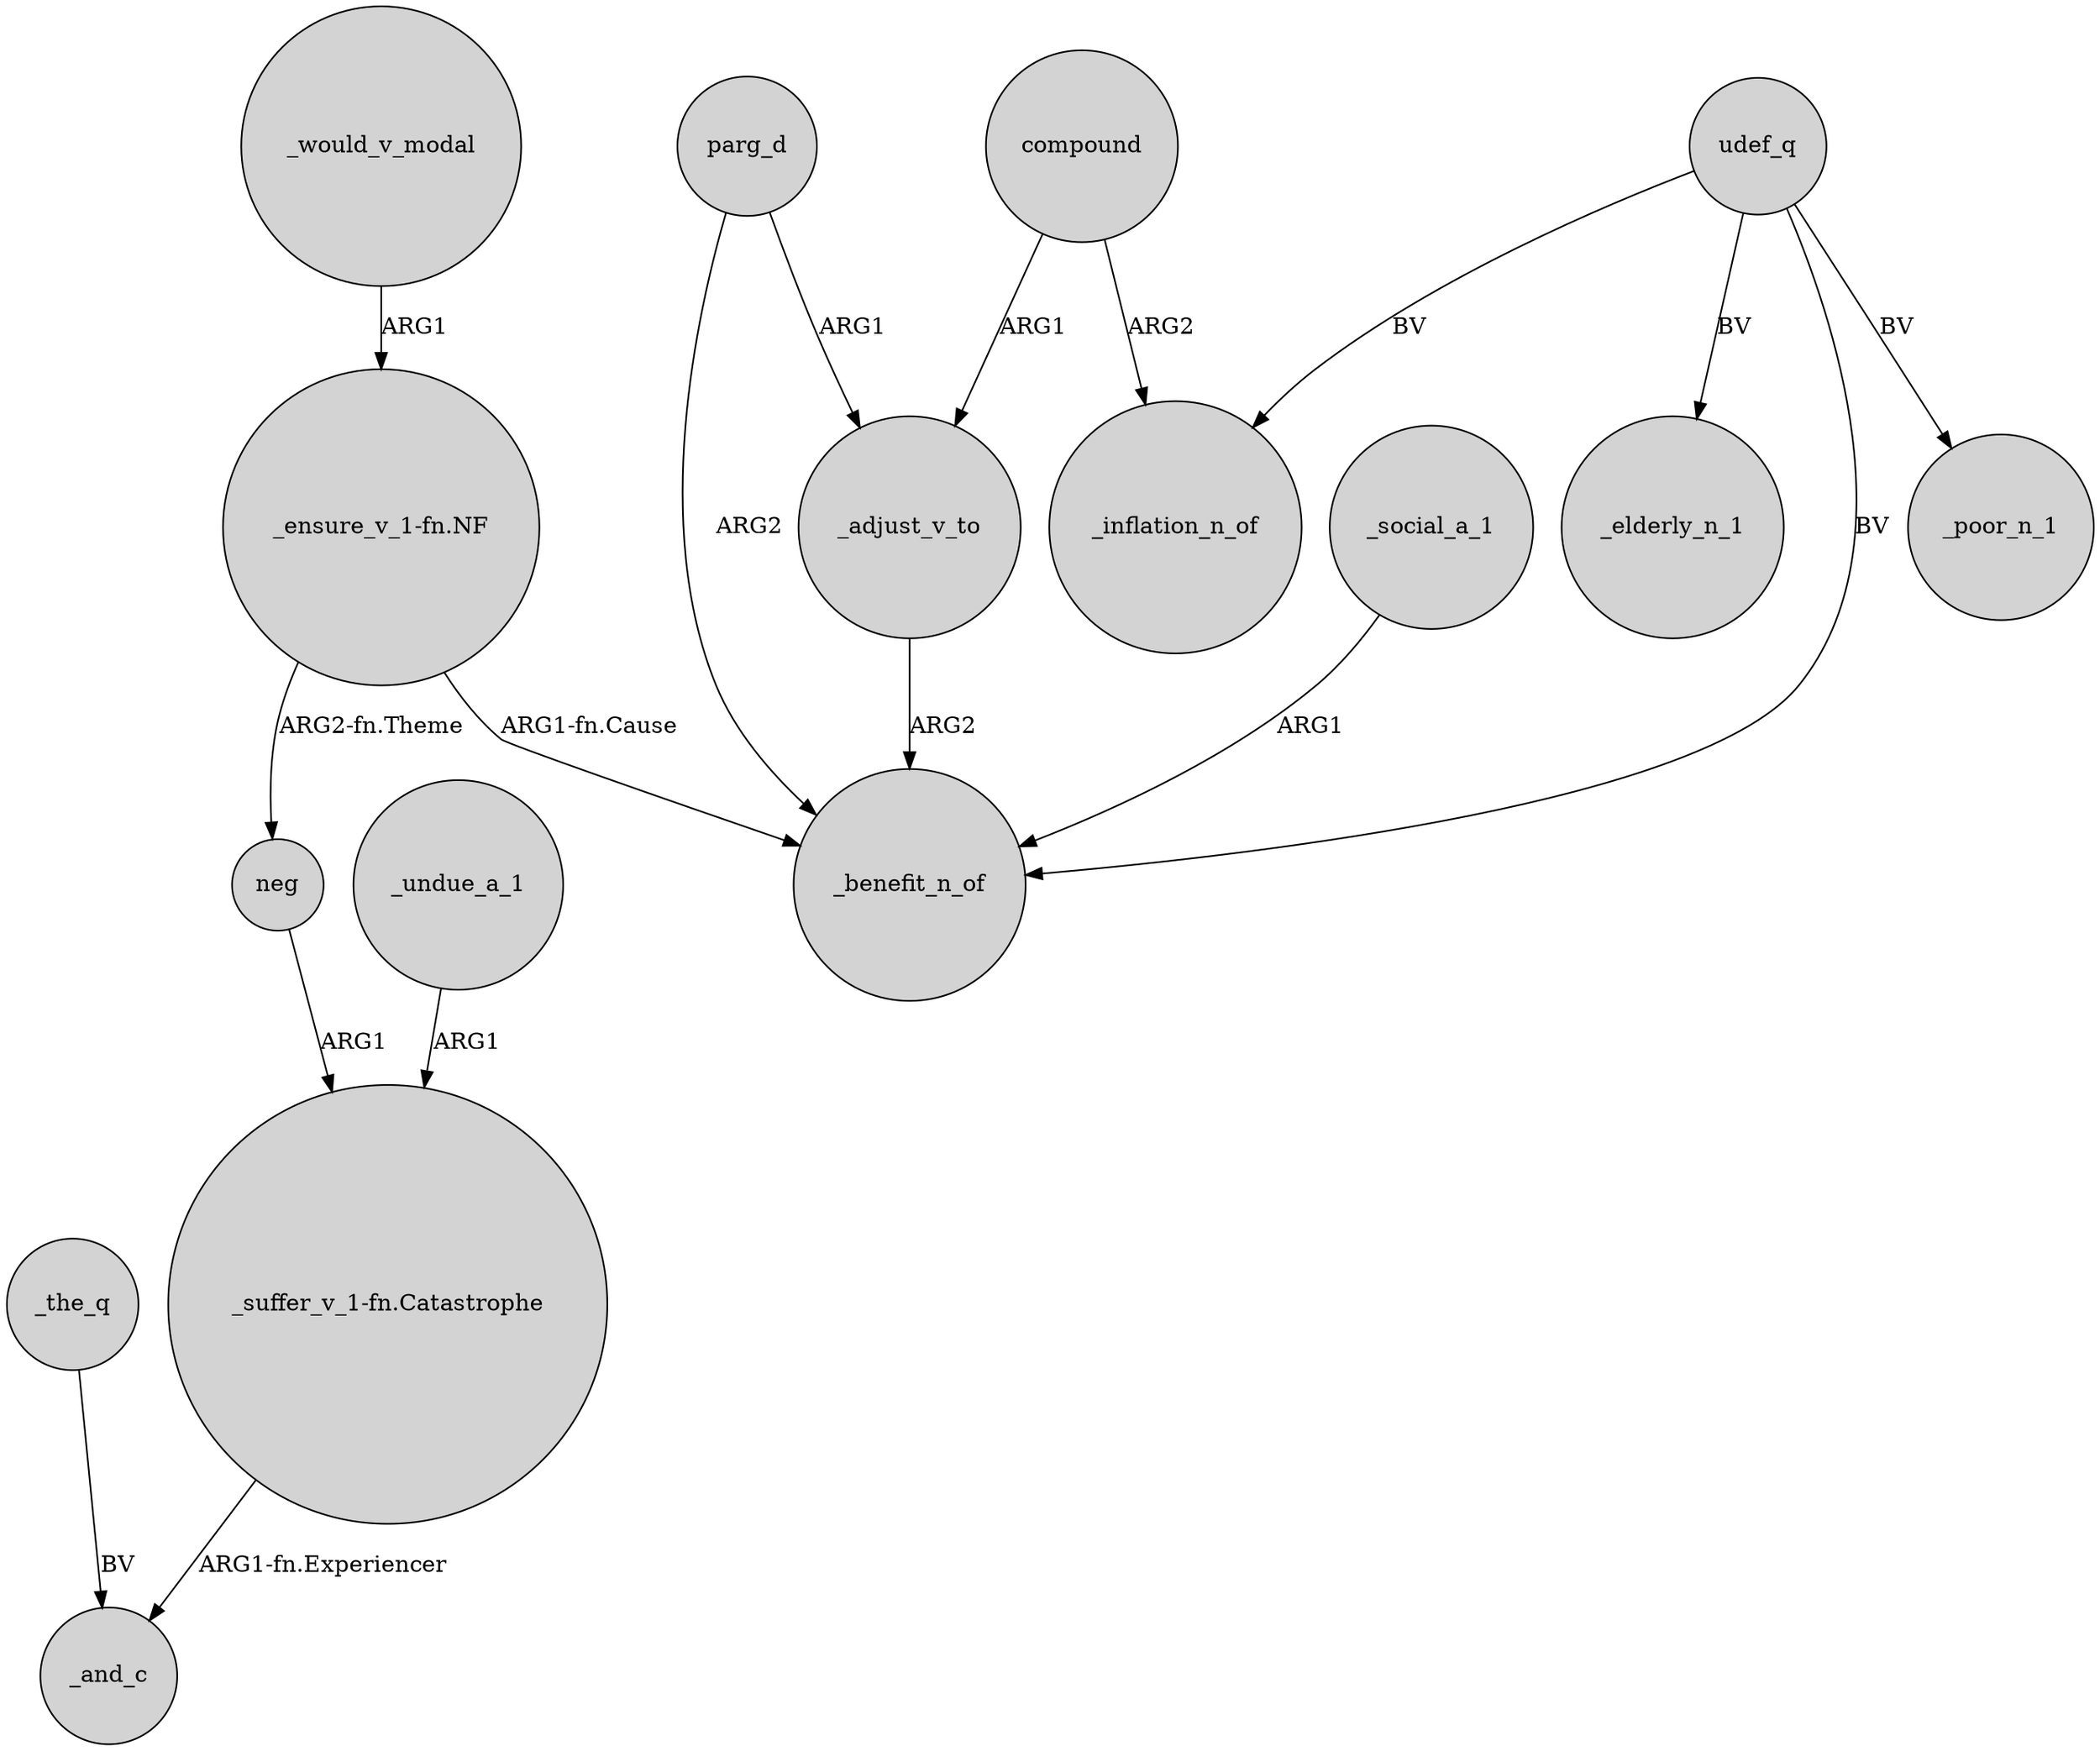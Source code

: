 digraph {
	node [shape=circle style=filled]
	"_ensure_v_1-fn.NF" -> _benefit_n_of [label="ARG1-fn.Cause"]
	_adjust_v_to -> _benefit_n_of [label=ARG2]
	_the_q -> _and_c [label=BV]
	udef_q -> _poor_n_1 [label=BV]
	udef_q -> _elderly_n_1 [label=BV]
	udef_q -> _inflation_n_of [label=BV]
	compound -> _inflation_n_of [label=ARG2]
	"_suffer_v_1-fn.Catastrophe" -> _and_c [label="ARG1-fn.Experiencer"]
	_undue_a_1 -> "_suffer_v_1-fn.Catastrophe" [label=ARG1]
	compound -> _adjust_v_to [label=ARG1]
	parg_d -> _adjust_v_to [label=ARG1]
	parg_d -> _benefit_n_of [label=ARG2]
	udef_q -> _benefit_n_of [label=BV]
	_social_a_1 -> _benefit_n_of [label=ARG1]
	_would_v_modal -> "_ensure_v_1-fn.NF" [label=ARG1]
	neg -> "_suffer_v_1-fn.Catastrophe" [label=ARG1]
	"_ensure_v_1-fn.NF" -> neg [label="ARG2-fn.Theme"]
}
